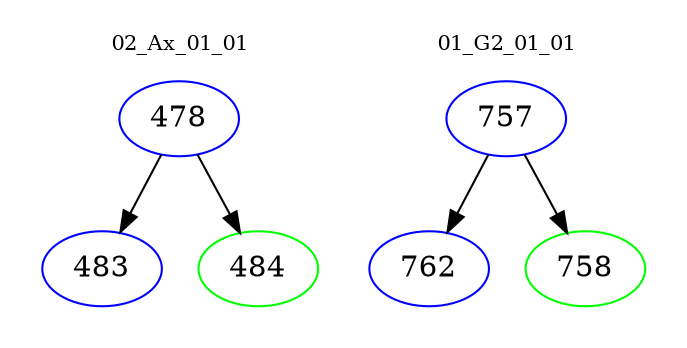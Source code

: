digraph{
subgraph cluster_0 {
color = white
label = "02_Ax_01_01";
fontsize=10;
T0_478 [label="478", color="blue"]
T0_478 -> T0_483 [color="black"]
T0_483 [label="483", color="blue"]
T0_478 -> T0_484 [color="black"]
T0_484 [label="484", color="green"]
}
subgraph cluster_1 {
color = white
label = "01_G2_01_01";
fontsize=10;
T1_757 [label="757", color="blue"]
T1_757 -> T1_762 [color="black"]
T1_762 [label="762", color="blue"]
T1_757 -> T1_758 [color="black"]
T1_758 [label="758", color="green"]
}
}
